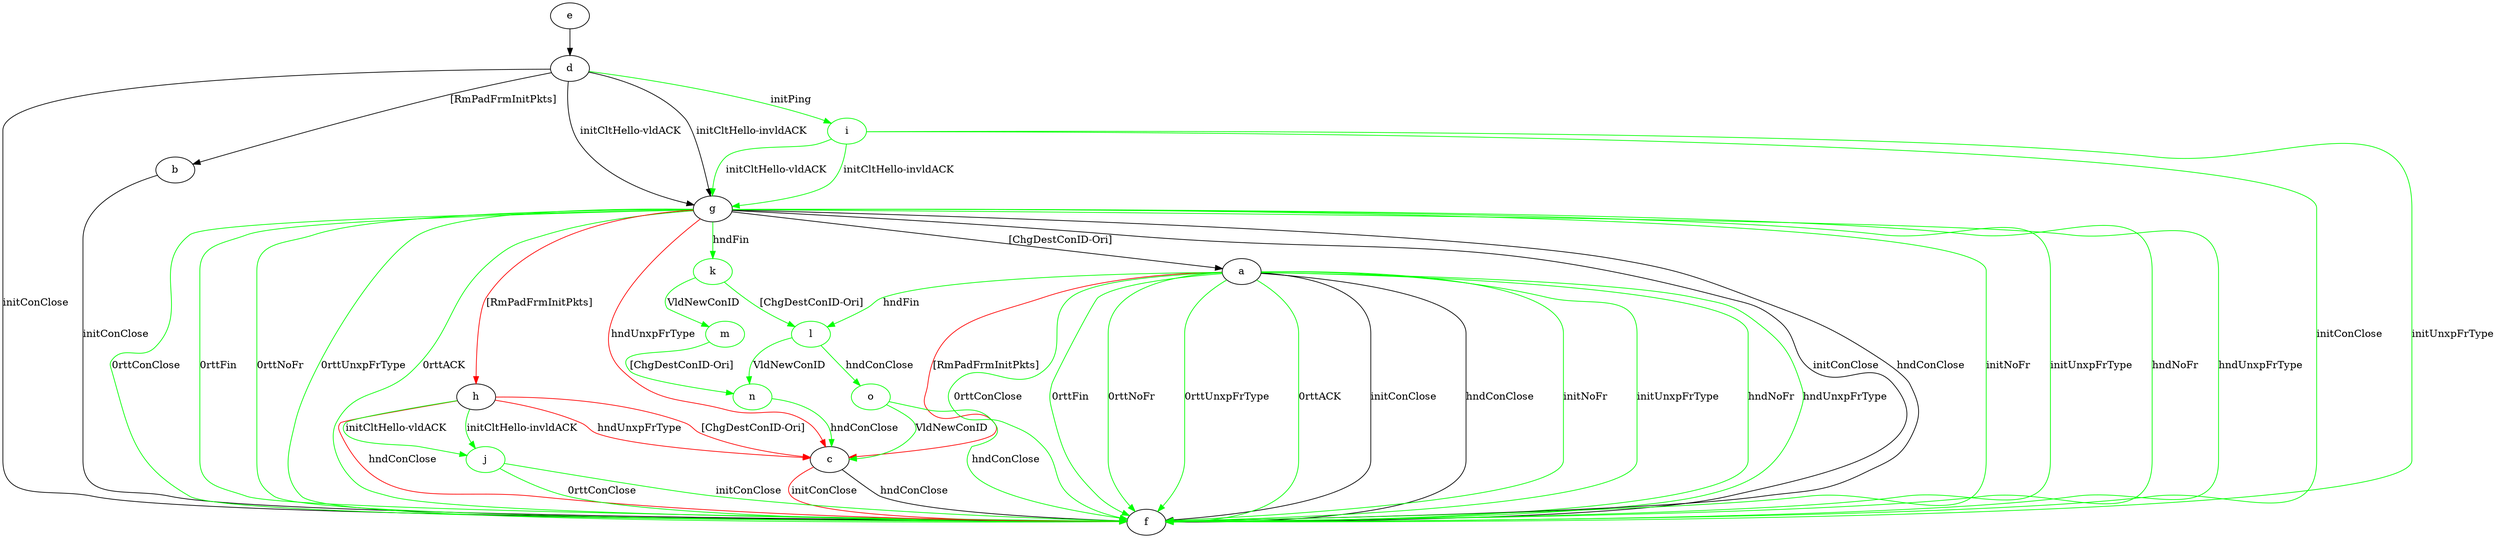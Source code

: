 digraph "" {
	a -> c	[key=0,
		color=red,
		label="[RmPadFrmInitPkts] "];
	a -> f	[key=0,
		label="initConClose "];
	a -> f	[key=1,
		label="hndConClose "];
	a -> f	[key=2,
		color=green,
		label="initNoFr "];
	a -> f	[key=3,
		color=green,
		label="initUnxpFrType "];
	a -> f	[key=4,
		color=green,
		label="hndNoFr "];
	a -> f	[key=5,
		color=green,
		label="hndUnxpFrType "];
	a -> f	[key=6,
		color=green,
		label="0rttConClose "];
	a -> f	[key=7,
		color=green,
		label="0rttFin "];
	a -> f	[key=8,
		color=green,
		label="0rttNoFr "];
	a -> f	[key=9,
		color=green,
		label="0rttUnxpFrType "];
	a -> f	[key=10,
		color=green,
		label="0rttACK "];
	l	[color=green];
	a -> l	[key=0,
		color=green,
		label="hndFin "];
	b -> f	[key=0,
		label="initConClose "];
	c -> f	[key=0,
		label="hndConClose "];
	c -> f	[key=1,
		color=red,
		label="initConClose "];
	d -> b	[key=0,
		label="[RmPadFrmInitPkts] "];
	d -> f	[key=0,
		label="initConClose "];
	d -> g	[key=0,
		label="initCltHello-vldACK "];
	d -> g	[key=1,
		label="initCltHello-invldACK "];
	i	[color=green];
	d -> i	[key=0,
		color=green,
		label="initPing "];
	e -> d	[key=0];
	g -> a	[key=0,
		label="[ChgDestConID-Ori] "];
	g -> c	[key=0,
		color=red,
		label="hndUnxpFrType "];
	g -> f	[key=0,
		label="initConClose "];
	g -> f	[key=1,
		label="hndConClose "];
	g -> f	[key=2,
		color=green,
		label="initNoFr "];
	g -> f	[key=3,
		color=green,
		label="initUnxpFrType "];
	g -> f	[key=4,
		color=green,
		label="hndNoFr "];
	g -> f	[key=5,
		color=green,
		label="hndUnxpFrType "];
	g -> f	[key=6,
		color=green,
		label="0rttConClose "];
	g -> f	[key=7,
		color=green,
		label="0rttFin "];
	g -> f	[key=8,
		color=green,
		label="0rttNoFr "];
	g -> f	[key=9,
		color=green,
		label="0rttUnxpFrType "];
	g -> f	[key=10,
		color=green,
		label="0rttACK "];
	g -> h	[key=0,
		color=red,
		label="[RmPadFrmInitPkts] "];
	k	[color=green];
	g -> k	[key=0,
		color=green,
		label="hndFin "];
	h -> c	[key=0,
		color=red,
		label="hndUnxpFrType "];
	h -> c	[key=1,
		color=red,
		label="[ChgDestConID-Ori] "];
	h -> f	[key=0,
		color=red,
		label="hndConClose "];
	j	[color=green];
	h -> j	[key=0,
		color=green,
		label="initCltHello-vldACK "];
	h -> j	[key=1,
		color=green,
		label="initCltHello-invldACK "];
	i -> f	[key=0,
		color=green,
		label="initConClose "];
	i -> f	[key=1,
		color=green,
		label="initUnxpFrType "];
	i -> g	[key=0,
		color=green,
		label="initCltHello-vldACK "];
	i -> g	[key=1,
		color=green,
		label="initCltHello-invldACK "];
	j -> f	[key=0,
		color=green,
		label="initConClose "];
	j -> f	[key=1,
		color=green,
		label="0rttConClose "];
	k -> l	[key=0,
		color=green,
		label="[ChgDestConID-Ori] "];
	m	[color=green];
	k -> m	[key=0,
		color=green,
		label="VldNewConID "];
	n	[color=green];
	l -> n	[key=0,
		color=green,
		label="VldNewConID "];
	o	[color=green];
	l -> o	[key=0,
		color=green,
		label="hndConClose "];
	m -> n	[key=0,
		color=green,
		label="[ChgDestConID-Ori] "];
	n -> c	[key=0,
		color=green,
		label="hndConClose "];
	o -> c	[key=0,
		color=green,
		label="VldNewConID "];
	o -> f	[key=0,
		color=green,
		label="hndConClose "];
}
